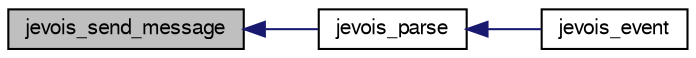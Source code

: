 digraph "jevois_send_message"
{
  edge [fontname="FreeSans",fontsize="10",labelfontname="FreeSans",labelfontsize="10"];
  node [fontname="FreeSans",fontsize="10",shape=record];
  rankdir="LR";
  Node1 [label="jevois_send_message",height=0.2,width=0.4,color="black", fillcolor="grey75", style="filled", fontcolor="black"];
  Node1 -> Node2 [dir="back",color="midnightblue",fontsize="10",style="solid",fontname="FreeSans"];
  Node2 [label="jevois_parse",height=0.2,width=0.4,color="black", fillcolor="white", style="filled",URL="$jevois_8c.html#a079a19f87529f4431d4aaba54a3f75db"];
  Node2 -> Node3 [dir="back",color="midnightblue",fontsize="10",style="solid",fontname="FreeSans"];
  Node3 [label="jevois_event",height=0.2,width=0.4,color="black", fillcolor="white", style="filled",URL="$jevois_8h.html#a5a4dfc5cbbd1116c8e19483b683db8eb"];
}
